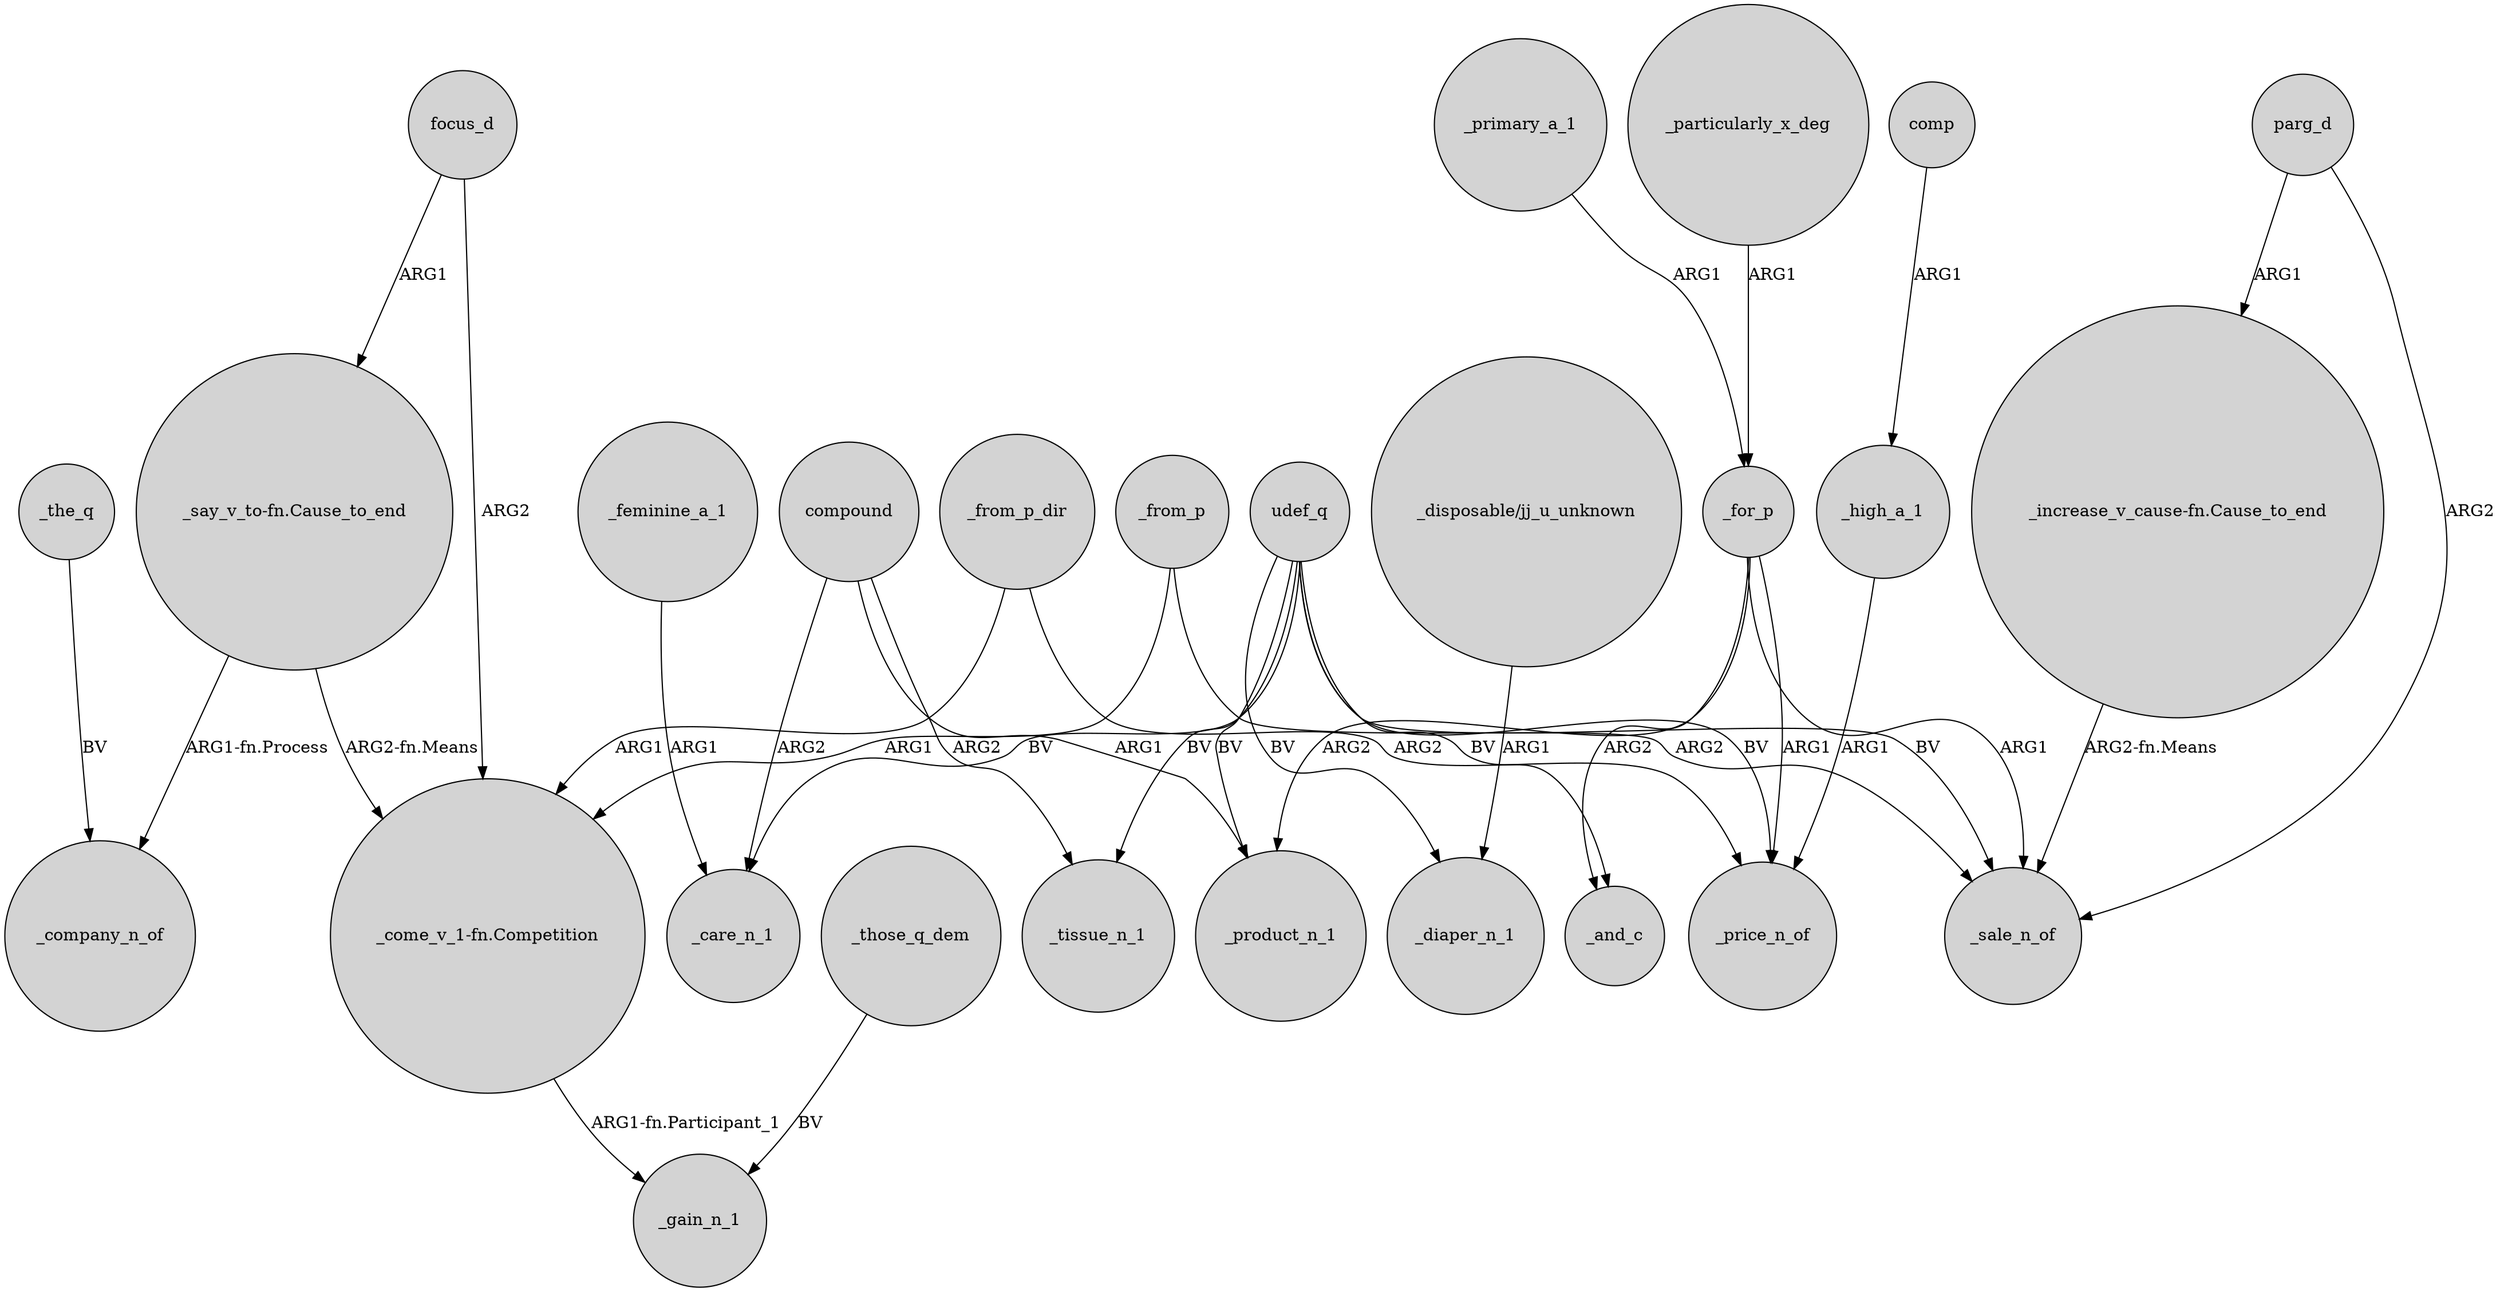 digraph {
	node [shape=circle style=filled]
	_from_p_dir -> _price_n_of [label=ARG2]
	_from_p -> "_come_v_1-fn.Competition" [label=ARG1]
	_particularly_x_deg -> _for_p [label=ARG1]
	_for_p -> _sale_n_of [label=ARG1]
	focus_d -> "_come_v_1-fn.Competition" [label=ARG2]
	focus_d -> "_say_v_to-fn.Cause_to_end" [label=ARG1]
	udef_q -> _price_n_of [label=BV]
	udef_q -> _care_n_1 [label=BV]
	_for_p -> _product_n_1 [label=ARG2]
	udef_q -> _product_n_1 [label=BV]
	udef_q -> _sale_n_of [label=BV]
	udef_q -> _and_c [label=BV]
	udef_q -> _diaper_n_1 [label=BV]
	parg_d -> "_increase_v_cause-fn.Cause_to_end" [label=ARG1]
	_high_a_1 -> _price_n_of [label=ARG1]
	"_increase_v_cause-fn.Cause_to_end" -> _sale_n_of [label="ARG2-fn.Means"]
	_from_p -> _sale_n_of [label=ARG2]
	_for_p -> _and_c [label=ARG2]
	parg_d -> _sale_n_of [label=ARG2]
	compound -> _tissue_n_1 [label=ARG2]
	"_disposable/jj_u_unknown" -> _diaper_n_1 [label=ARG1]
	_primary_a_1 -> _for_p [label=ARG1]
	comp -> _high_a_1 [label=ARG1]
	compound -> _care_n_1 [label=ARG2]
	"_come_v_1-fn.Competition" -> _gain_n_1 [label="ARG1-fn.Participant_1"]
	_those_q_dem -> _gain_n_1 [label=BV]
	"_say_v_to-fn.Cause_to_end" -> _company_n_of [label="ARG1-fn.Process"]
	compound -> _product_n_1 [label=ARG1]
	"_say_v_to-fn.Cause_to_end" -> "_come_v_1-fn.Competition" [label="ARG2-fn.Means"]
	_from_p_dir -> "_come_v_1-fn.Competition" [label=ARG1]
	_the_q -> _company_n_of [label=BV]
	_feminine_a_1 -> _care_n_1 [label=ARG1]
	_for_p -> _price_n_of [label=ARG1]
	udef_q -> _tissue_n_1 [label=BV]
}
